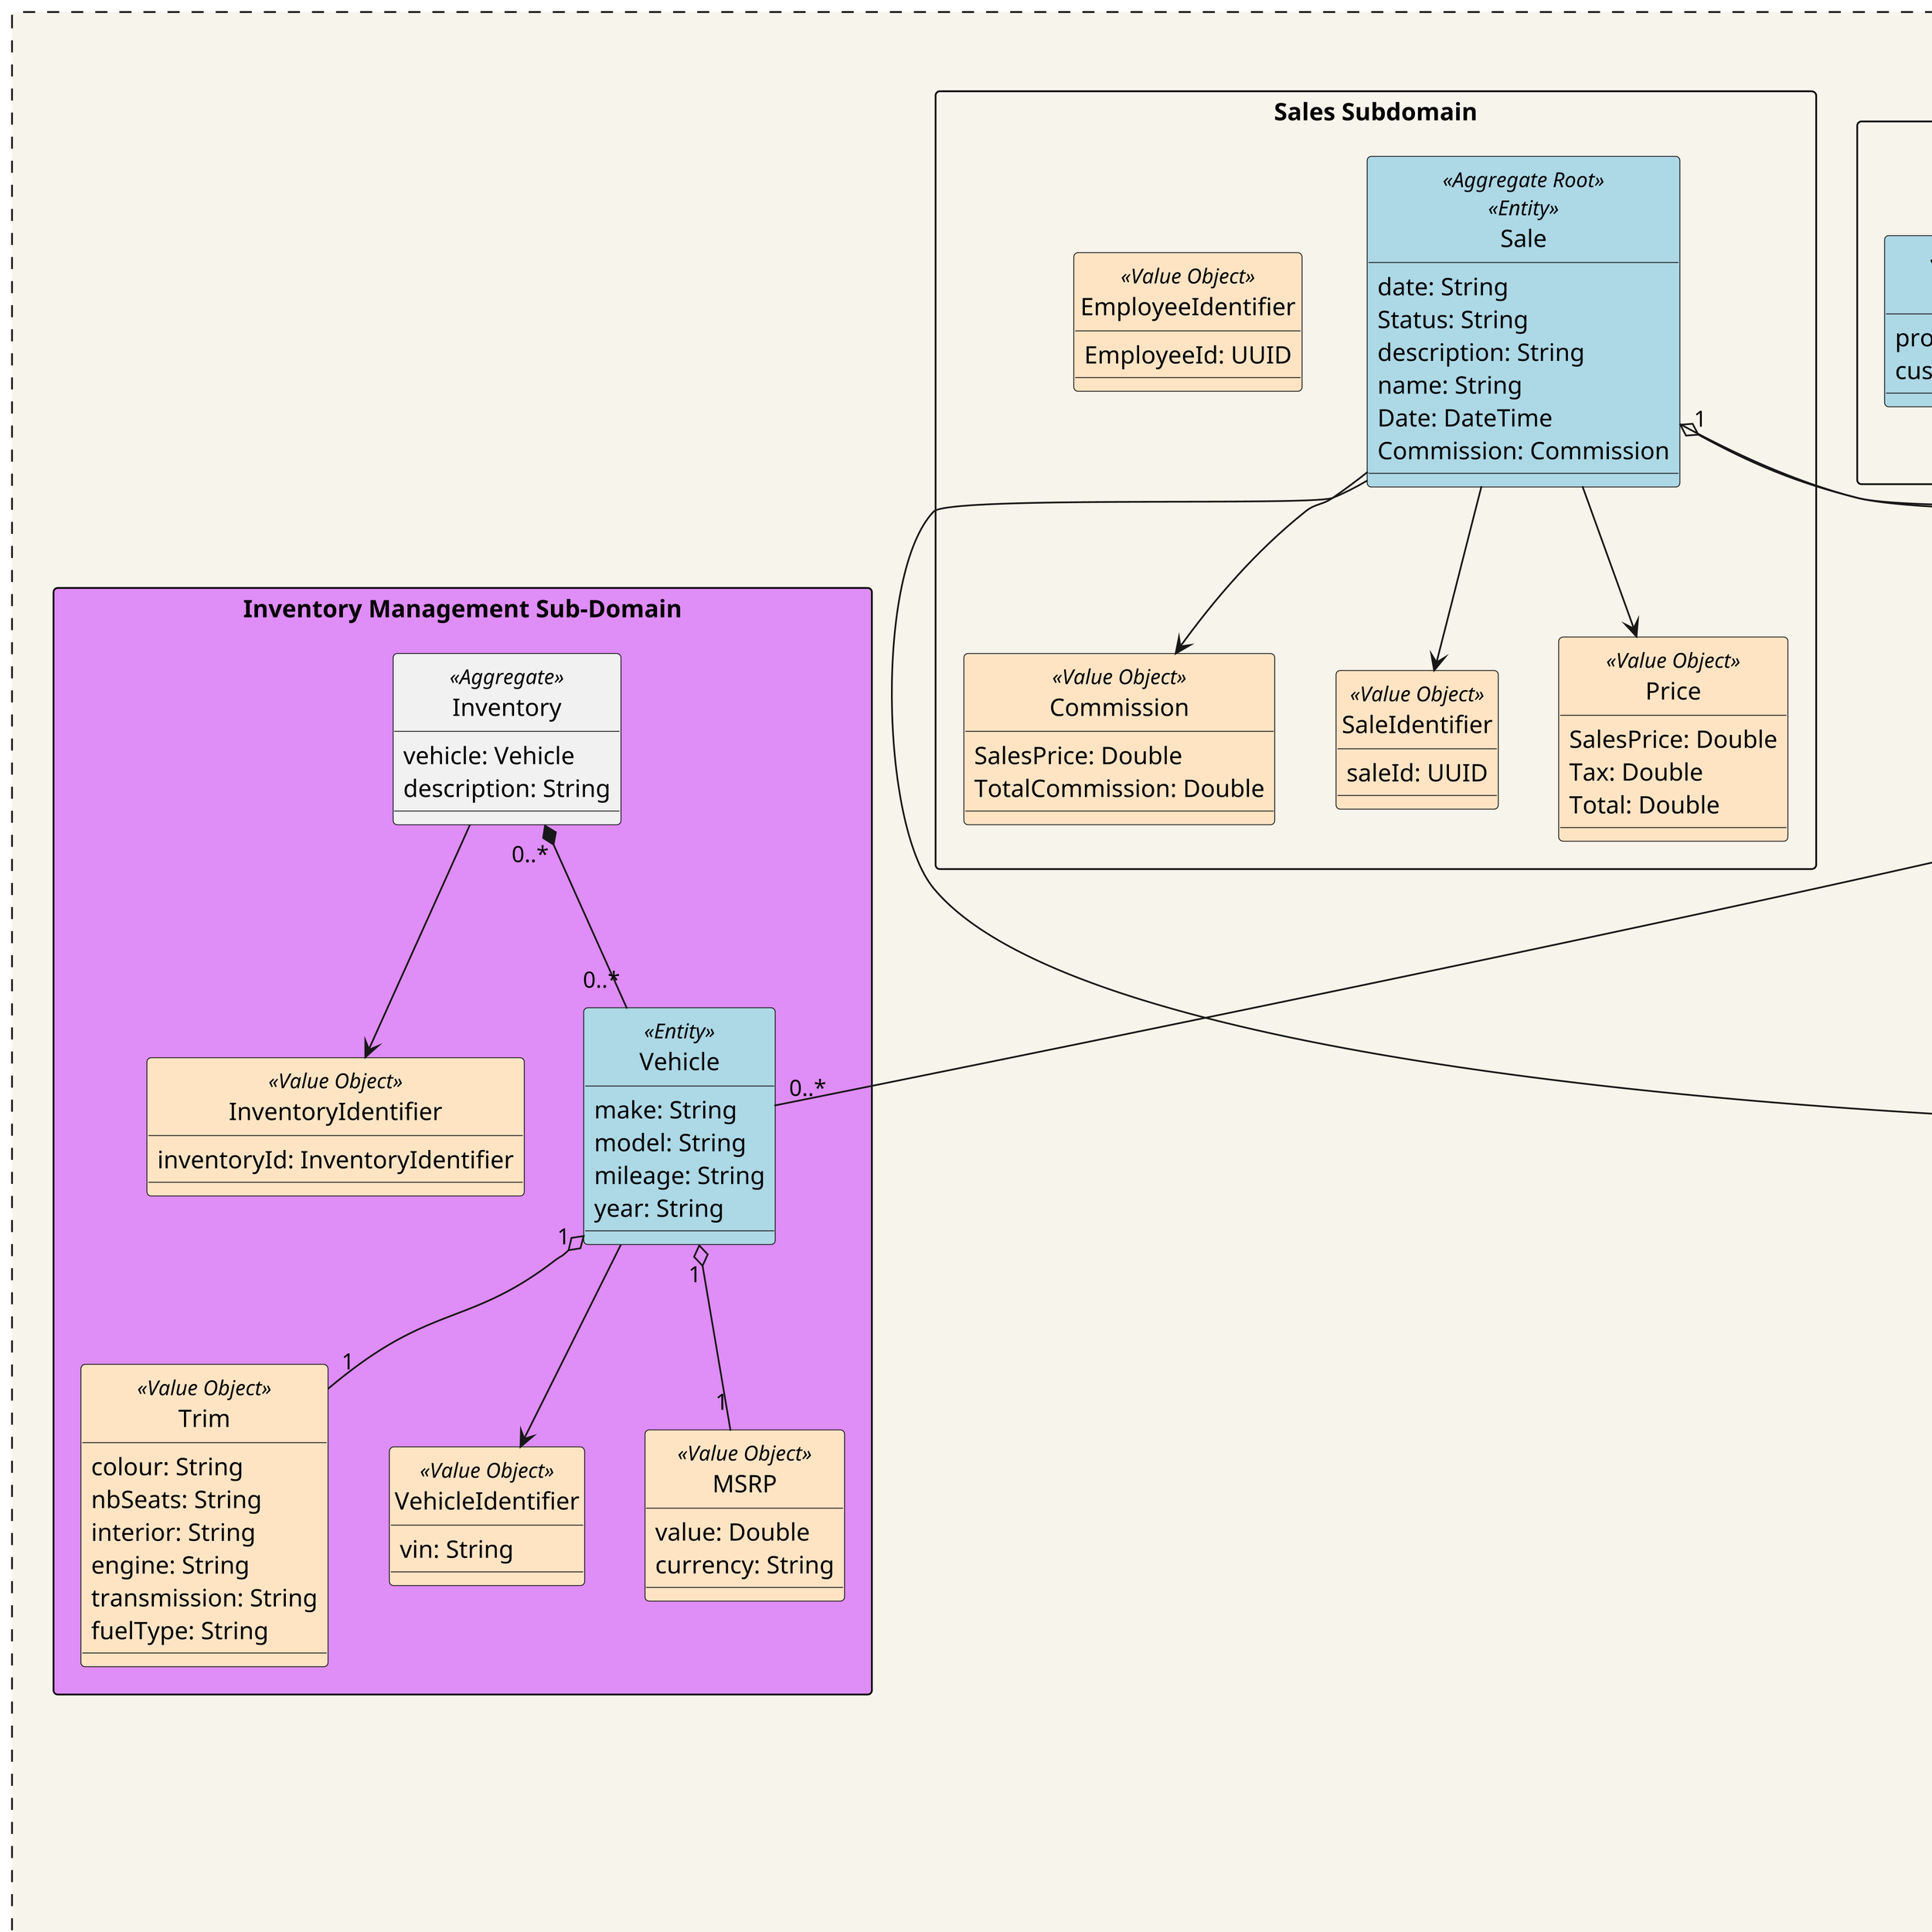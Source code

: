 @startuml
hide circle
top to bottom direction

!define ENTITY(entityName) class entityName << Entity >>
!define AGGREGATE(aggregateName) class aggregateName << Aggregate >>
!define AGGREGATE_ROOT(aggregateRootName) class aggregateRootName << Aggregate Root >>
!define AGGREGATE_ROOT_ENTITY(aggregateRootEntityName) class aggregateRootEntityName << Aggregate Root >> << Entity >>
!define VALUE_OBJECT(valueObjectName) class valueObjectName << Value Object >>
!pragma useVerticalIf on
skinparam dpi 350
skinparam packageStyle rectangle
skinparam rectangle {
    BackgroundColor #f7f4eb
    BorderColor Black
}

rectangle "Car Dealership" as BoundedContextCarDealership #line.dashed {

Package "Human Resources Sub-Domain" <<Rectangle>> #DFBDF4 {

        AGGREGATE_ROOT_ENTITY(Employee) #lightBlue {
                    name: String
                    seniority: Seniority
                    email: String
                    phoneNumber: String
                    status: enum
        }
        VALUE_OBJECT(EmployeeIdentifier) #Bisque {
            employeeId: UUID
        }
        VALUE_OBJECT(Address) #Bisque {
            street: String
            city: String
            province: String
            postalCode: String
            country: String
        }
        ENTITY(Performance) #Bisque {
            review: String
            feedback: String
            warnings: int
            misconducts: int
        }
        VALUE_OBJECT(PerformanceIdentifier) #Bisque {
            performanceId: UUID
        }
        AGGREGATE_ROOT_ENTITY(Department) #lightBlue {
                    departmentName: String
                    headcount: int
                    building: enum
                    phoneNumber: String
                    status: Status
        }
        VALUE_OBJECT(DepartmentIdentifier) #Bisque {
                    departmentCode: int
        }
        ENTITY(Position) #Bisque {
            name: String
            baseSalary: int
        }
        VALUE_OBJECT(PositionIdentifier) #Bisque {
                    positionCode: UUID
        }
        ENTITY(Recruitment) #Bisque {
            training: String
            hiring: String
            candidate: int
        }
    }

 Package "Sales Subdomain" <<Rectangle>> {

    AGGREGATE_ROOT_ENTITY(Sale) #LightBlue {
    date: String
    Status: String
    description: String
    name: String
    Date: DateTime
    Commission: Commission
    }

    VALUE_OBJECT(SaleIdentifier) #Bisque{
        saleId: UUID
    }

    VALUE_OBJECT(Price) #Bisque{
    SalesPrice: Double
    Tax: Double
    Total: Double
    }

    VALUE_OBJECT(Commission) #Bisque{
    SalesPrice: Double
    TotalCommission: Double
    }

    VALUE_OBJECT(EmployeeIdentifier) #Bisque{
    EmployeeId: UUID
    }
}

 package "sales and Marketing Sub-domain" <<Rectangle>> #f7f4eb {
        AGGREGATE_ROOT(CustomerRelation) #lightBlue{
            customer: Customer
            employeeName: String
            product: Product
            contactingCustomers: ContactingCustomers
        }

        ENTITY(Customer) #b3d9ff {
            fullName: String
            phoneNumber: Int
            email: String
            warrantyId: Int
            vehicles: [Vehicle]
        }


        ENTITY(SalesPerson) #lightCyan{
            customers : List<Customer>
            employerId: Int
            products: List<products>
        }

        AGGREGATE_ROOT(Warranty) #lightBlue{
            product: Product
            customer: Customer
        }
    }


 Package "Inventory Management Sub-Domain" <<Rectangle>> #DF8DF7 {
            ENTITY(Vehicle) #lightblue {
                make: String
                model: String
                mileage: String
                year: String
            }

            VALUE_OBJECT(InventoryIdentifier) #Bisque {
                inventoryId: InventoryIdentifier
            }

            VALUE_OBJECT(Trim) #Bisque {
                                    colour: String
                                    nbSeats: String
                                    interior: String
                                    engine: String
                                    transmission: String
                                    fuelType: String
            }

            VALUE_OBJECT(VehicleIdentifier) #Bisque{
                vin: String
            }

            VALUE_OBJECT(MSRP) #Bisque{
                value: Double
                currency: String
            }

            AGGREGATE(Inventory){
                vehicle: Vehicle
                description: String
            }
 }

 Package "Warranty & repairs" <<Rectangle>> #DFBDF4 {

         ENTITY(Garage) #lightBlue {
             address: String
             size: String
             id: UUID
             specialization: String
         }

         ENTITY(Mechanics) #lightBlue {
             mechanicsId: UUID
             contactInfo: ContactInfo
             garageId: Garage
         }

         AGGREGATE_ROOT_ENTITY(Customer) #lightBlue {
             vin: String
             id: UUID
             requestId: Requests
             warrantyId: Warranty
             info: String
         }

         VALUE_OBJECT(ContactInfo) #Bisque {
             name: String
             phoneNumber: String
             company: String
             education: String
             experience: String
         }

         VALUE_OBJECT(Parts) #Bisque {
             id: UUID
             quantity: int
             manufacturer: String
             Type: String
             Date: Date
             garageId: Garage
         }

         VALUE_OBJECT(Requests) #Bisque {
             id: UUID
             date: Date
             Type: String
             info: String
             price: Double
         }

         VALUE_OBJECT(Warranty) #Bisque {
             id: UUID
             status: String
             expiration: Date
             vin: String
         }



        Employee --> EmployeeIdentifier
        Employee "1" o-- "0..*" Address
        Performance --> EmployeeIdentifier
        Performance --> PerformanceIdentifier
        Department --> DepartmentIdentifier
        Department "1" o-- "0..*" Position
        Position --> PositionIdentifier

    Customer --> CustomerIdentifier
    Sale --> CustomerIdentifier
    Sale --> EmployeeIdentifier
    Sale --> SaleIdentifier
    Sale --> Price
    Sale --> Commission
    Sale "1" o-- "0..*" Address

        CustomerRelation "1" --> "0..*" Customer
        CustomerRelation --> Product
        Customer --> CustomerIdentifier
        Customer --o Warranty
        Warranty o-- Product
        Customer "0" o-- "0..*" Vehicle
        SalesPerson "1" --* "0..*" Customer
        SalesPerson "1" --* "0..*" Product

        Vehicle "1" o-- "1" Trim
        Vehicle --> VehicleIdentifier
        Vehicle "1" o-- "1" MSRP
        Inventory "0..*" *-- "0..*" Vehicle
        Inventory --> InventoryIdentifier



         Garage "1" o-- "0..*" Mechanics
         Garage "1" o-- "0..*" Parts
                Requests --> Parts
                Mechanics --> ContactInfo
                Requests --> Mechanics
                Customer --> Warranty
                Customer "1" o-- "0..*" Requests
}

@enduml